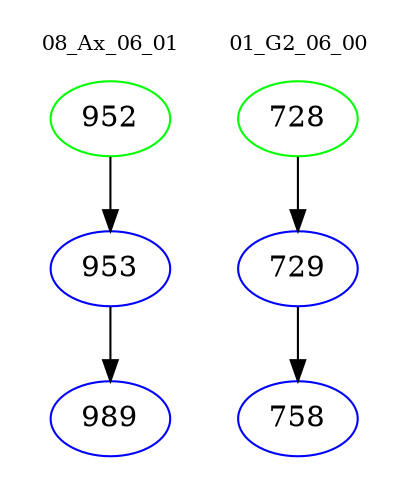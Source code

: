 digraph{
subgraph cluster_0 {
color = white
label = "08_Ax_06_01";
fontsize=10;
T0_952 [label="952", color="green"]
T0_952 -> T0_953 [color="black"]
T0_953 [label="953", color="blue"]
T0_953 -> T0_989 [color="black"]
T0_989 [label="989", color="blue"]
}
subgraph cluster_1 {
color = white
label = "01_G2_06_00";
fontsize=10;
T1_728 [label="728", color="green"]
T1_728 -> T1_729 [color="black"]
T1_729 [label="729", color="blue"]
T1_729 -> T1_758 [color="black"]
T1_758 [label="758", color="blue"]
}
}
